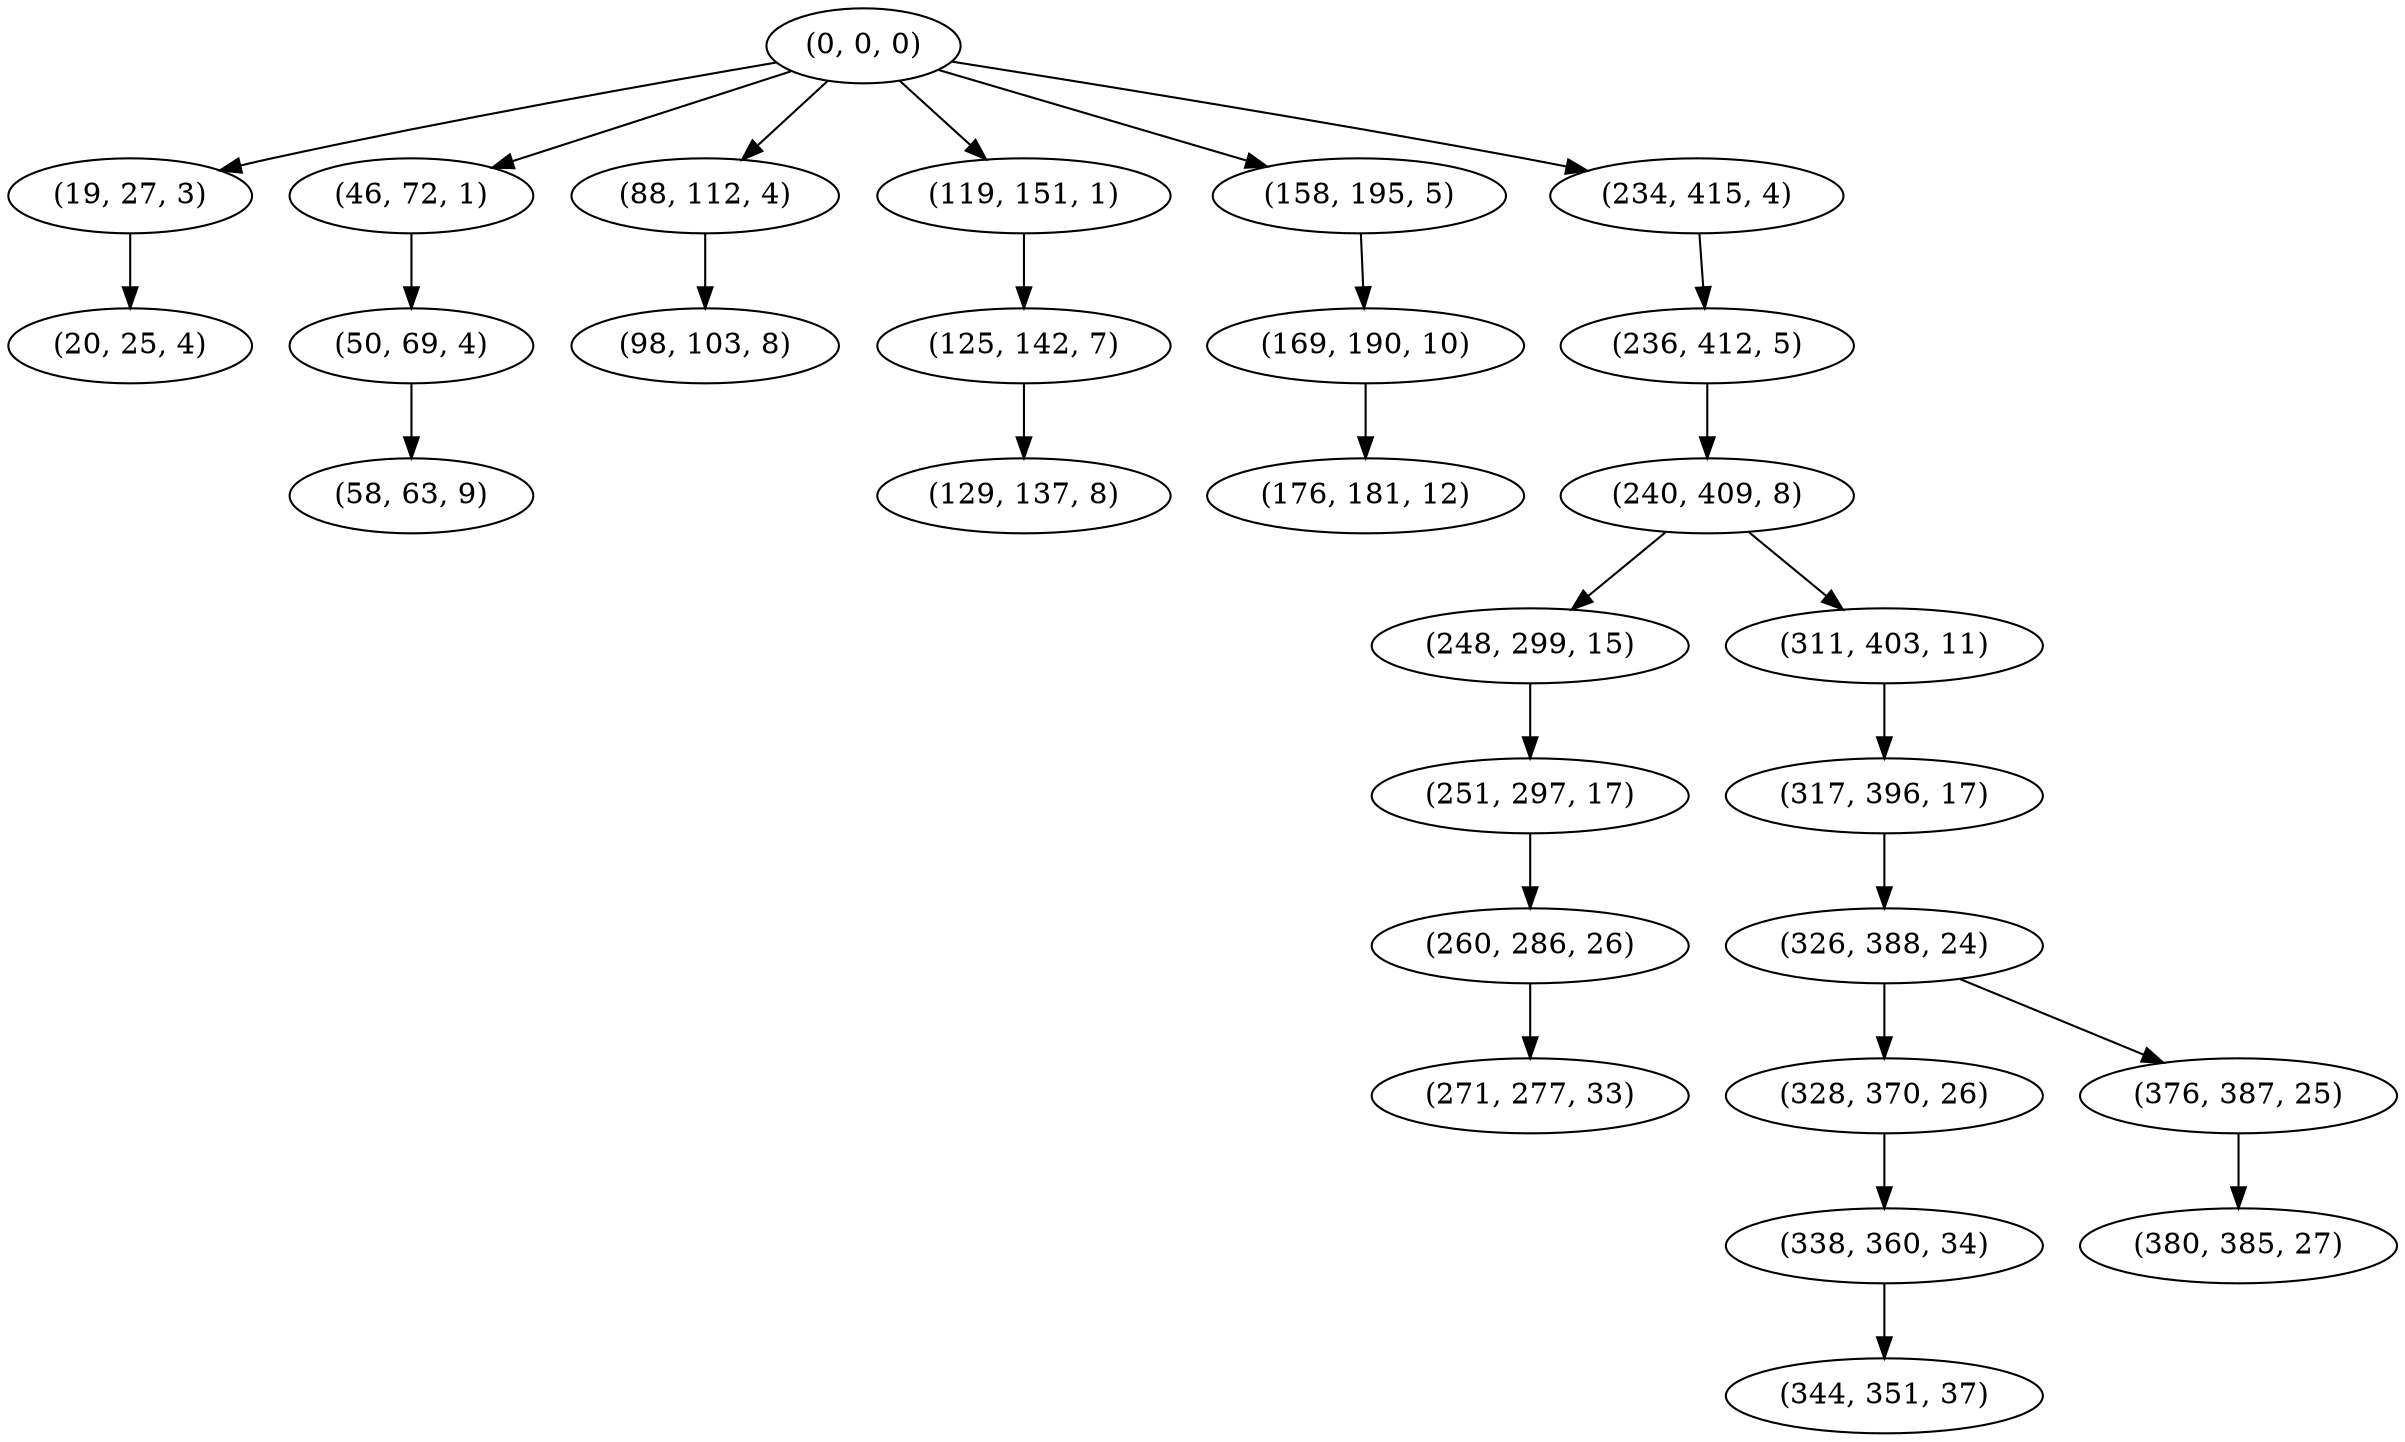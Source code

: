 digraph tree {
    "(0, 0, 0)";
    "(19, 27, 3)";
    "(20, 25, 4)";
    "(46, 72, 1)";
    "(50, 69, 4)";
    "(58, 63, 9)";
    "(88, 112, 4)";
    "(98, 103, 8)";
    "(119, 151, 1)";
    "(125, 142, 7)";
    "(129, 137, 8)";
    "(158, 195, 5)";
    "(169, 190, 10)";
    "(176, 181, 12)";
    "(234, 415, 4)";
    "(236, 412, 5)";
    "(240, 409, 8)";
    "(248, 299, 15)";
    "(251, 297, 17)";
    "(260, 286, 26)";
    "(271, 277, 33)";
    "(311, 403, 11)";
    "(317, 396, 17)";
    "(326, 388, 24)";
    "(328, 370, 26)";
    "(338, 360, 34)";
    "(344, 351, 37)";
    "(376, 387, 25)";
    "(380, 385, 27)";
    "(0, 0, 0)" -> "(19, 27, 3)";
    "(0, 0, 0)" -> "(46, 72, 1)";
    "(0, 0, 0)" -> "(88, 112, 4)";
    "(0, 0, 0)" -> "(119, 151, 1)";
    "(0, 0, 0)" -> "(158, 195, 5)";
    "(0, 0, 0)" -> "(234, 415, 4)";
    "(19, 27, 3)" -> "(20, 25, 4)";
    "(46, 72, 1)" -> "(50, 69, 4)";
    "(50, 69, 4)" -> "(58, 63, 9)";
    "(88, 112, 4)" -> "(98, 103, 8)";
    "(119, 151, 1)" -> "(125, 142, 7)";
    "(125, 142, 7)" -> "(129, 137, 8)";
    "(158, 195, 5)" -> "(169, 190, 10)";
    "(169, 190, 10)" -> "(176, 181, 12)";
    "(234, 415, 4)" -> "(236, 412, 5)";
    "(236, 412, 5)" -> "(240, 409, 8)";
    "(240, 409, 8)" -> "(248, 299, 15)";
    "(240, 409, 8)" -> "(311, 403, 11)";
    "(248, 299, 15)" -> "(251, 297, 17)";
    "(251, 297, 17)" -> "(260, 286, 26)";
    "(260, 286, 26)" -> "(271, 277, 33)";
    "(311, 403, 11)" -> "(317, 396, 17)";
    "(317, 396, 17)" -> "(326, 388, 24)";
    "(326, 388, 24)" -> "(328, 370, 26)";
    "(326, 388, 24)" -> "(376, 387, 25)";
    "(328, 370, 26)" -> "(338, 360, 34)";
    "(338, 360, 34)" -> "(344, 351, 37)";
    "(376, 387, 25)" -> "(380, 385, 27)";
}
